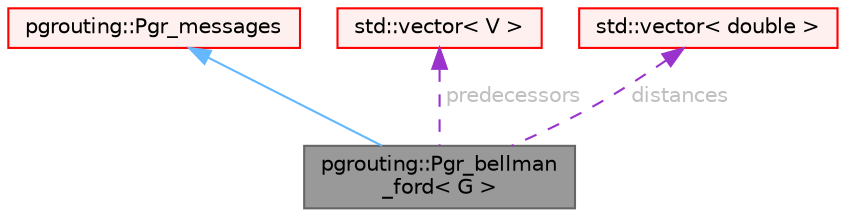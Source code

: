 digraph "pgrouting::Pgr_bellman_ford&lt; G &gt;"
{
 // LATEX_PDF_SIZE
  bgcolor="transparent";
  edge [fontname=Helvetica,fontsize=10,labelfontname=Helvetica,labelfontsize=10];
  node [fontname=Helvetica,fontsize=10,shape=box,height=0.2,width=0.4];
  Node1 [id="Node000001",label="pgrouting::Pgr_bellman\l_ford\< G \>",height=0.2,width=0.4,color="gray40", fillcolor="grey60", style="filled", fontcolor="black",tooltip=" "];
  Node2 -> Node1 [id="edge1_Node000001_Node000002",dir="back",color="steelblue1",style="solid",tooltip=" "];
  Node2 [id="Node000002",label="pgrouting::Pgr_messages",height=0.2,width=0.4,color="red", fillcolor="#FFF0F0", style="filled",URL="$classpgrouting_1_1Pgr__messages.html",tooltip=" "];
  Node8 -> Node1 [id="edge2_Node000001_Node000008",dir="back",color="darkorchid3",style="dashed",tooltip=" ",label=" predecessors",fontcolor="grey" ];
  Node8 [id="Node000008",label="std::vector\< V \>",height=0.2,width=0.4,color="red", fillcolor="#FFF0F0", style="filled",tooltip=" "];
  Node11 -> Node1 [id="edge3_Node000001_Node000011",dir="back",color="darkorchid3",style="dashed",tooltip=" ",label=" distances",fontcolor="grey" ];
  Node11 [id="Node000011",label="std::vector\< double \>",height=0.2,width=0.4,color="red", fillcolor="#FFF0F0", style="filled",tooltip=" "];
}
